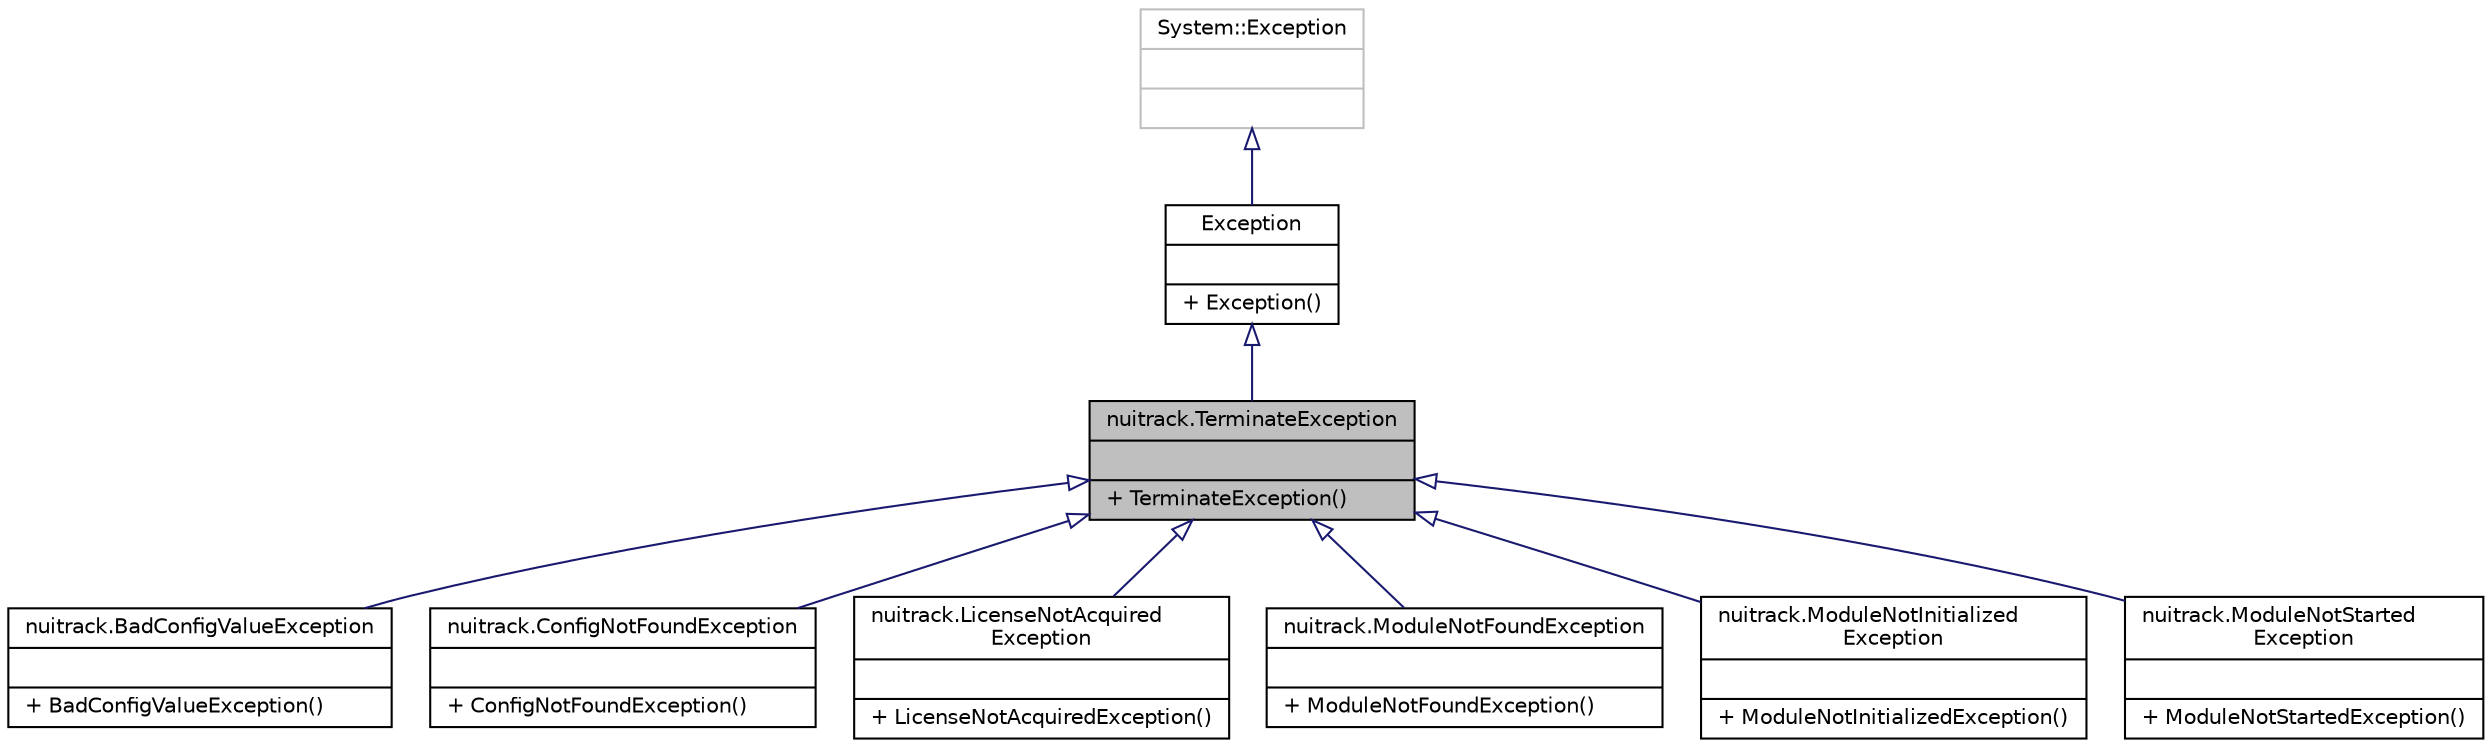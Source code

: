 digraph "nuitrack.TerminateException"
{
  edge [fontname="Helvetica",fontsize="10",labelfontname="Helvetica",labelfontsize="10"];
  node [fontname="Helvetica",fontsize="10",shape=record];
  Node1 [label="{nuitrack.TerminateException\n||+ TerminateException()\l}",height=0.2,width=0.4,color="black", fillcolor="grey75", style="filled" fontcolor="black"];
  Node2 -> Node1 [dir="back",color="midnightblue",fontsize="10",style="solid",arrowtail="onormal",fontname="Helvetica"];
  Node2 [label="{Exception\n||+ Exception()\l}",height=0.2,width=0.4,color="black", fillcolor="white", style="filled",URL="$classnuitrack_1_1Exception.html"];
  Node3 -> Node2 [dir="back",color="midnightblue",fontsize="10",style="solid",arrowtail="onormal",fontname="Helvetica"];
  Node3 [label="{System::Exception\n||}",height=0.2,width=0.4,color="grey75", fillcolor="white", style="filled"];
  Node1 -> Node4 [dir="back",color="midnightblue",fontsize="10",style="solid",arrowtail="onormal",fontname="Helvetica"];
  Node4 [label="{nuitrack.BadConfigValueException\n||+ BadConfigValueException()\l}",height=0.2,width=0.4,color="black", fillcolor="white", style="filled",URL="$classnuitrack_1_1BadConfigValueException.html"];
  Node1 -> Node5 [dir="back",color="midnightblue",fontsize="10",style="solid",arrowtail="onormal",fontname="Helvetica"];
  Node5 [label="{nuitrack.ConfigNotFoundException\n||+ ConfigNotFoundException()\l}",height=0.2,width=0.4,color="black", fillcolor="white", style="filled",URL="$classnuitrack_1_1ConfigNotFoundException.html"];
  Node1 -> Node6 [dir="back",color="midnightblue",fontsize="10",style="solid",arrowtail="onormal",fontname="Helvetica"];
  Node6 [label="{nuitrack.LicenseNotAcquired\lException\n||+ LicenseNotAcquiredException()\l}",height=0.2,width=0.4,color="black", fillcolor="white", style="filled",URL="$classnuitrack_1_1LicenseNotAcquiredException.html"];
  Node1 -> Node7 [dir="back",color="midnightblue",fontsize="10",style="solid",arrowtail="onormal",fontname="Helvetica"];
  Node7 [label="{nuitrack.ModuleNotFoundException\n||+ ModuleNotFoundException()\l}",height=0.2,width=0.4,color="black", fillcolor="white", style="filled",URL="$classnuitrack_1_1ModuleNotFoundException.html"];
  Node1 -> Node8 [dir="back",color="midnightblue",fontsize="10",style="solid",arrowtail="onormal",fontname="Helvetica"];
  Node8 [label="{nuitrack.ModuleNotInitialized\lException\n||+ ModuleNotInitializedException()\l}",height=0.2,width=0.4,color="black", fillcolor="white", style="filled",URL="$classnuitrack_1_1ModuleNotInitializedException.html"];
  Node1 -> Node9 [dir="back",color="midnightblue",fontsize="10",style="solid",arrowtail="onormal",fontname="Helvetica"];
  Node9 [label="{nuitrack.ModuleNotStarted\lException\n||+ ModuleNotStartedException()\l}",height=0.2,width=0.4,color="black", fillcolor="white", style="filled",URL="$classnuitrack_1_1ModuleNotStartedException.html"];
}
